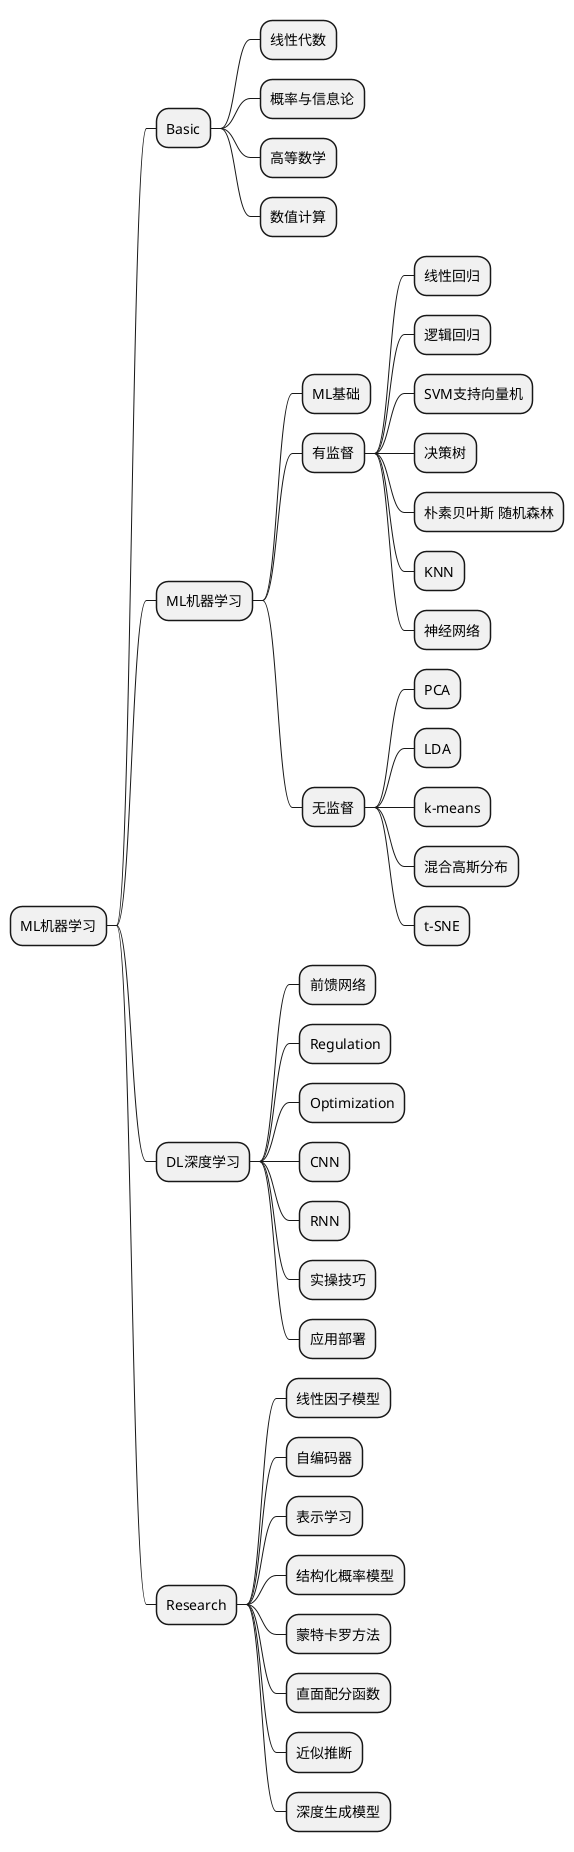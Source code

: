 @startmindmap
*  ML机器学习

** Basic
*** 线性代数
*** 概率与信息论
*** 高等数学
*** 数值计算


** ML机器学习
*** ML基础

*** 有监督
**** 线性回归
**** 逻辑回归
**** SVM支持向量机
**** 决策树
**** 朴素贝叶斯 随机森林
**** KNN
**** 神经网络

*** 无监督
**** PCA
**** LDA
**** k-means
**** 混合高斯分布
**** t-SNE

** DL深度学习
*** 前馈网络
*** Regulation
*** Optimization
*** CNN
*** RNN
*** 实操技巧
*** 应用部署


** Research
*** 线性因子模型
*** 自编码器
*** 表示学习
*** 结构化概率模型
*** 蒙特卡罗方法
*** 直面配分函数
*** 近似推断
*** 深度生成模型



@endmindmap